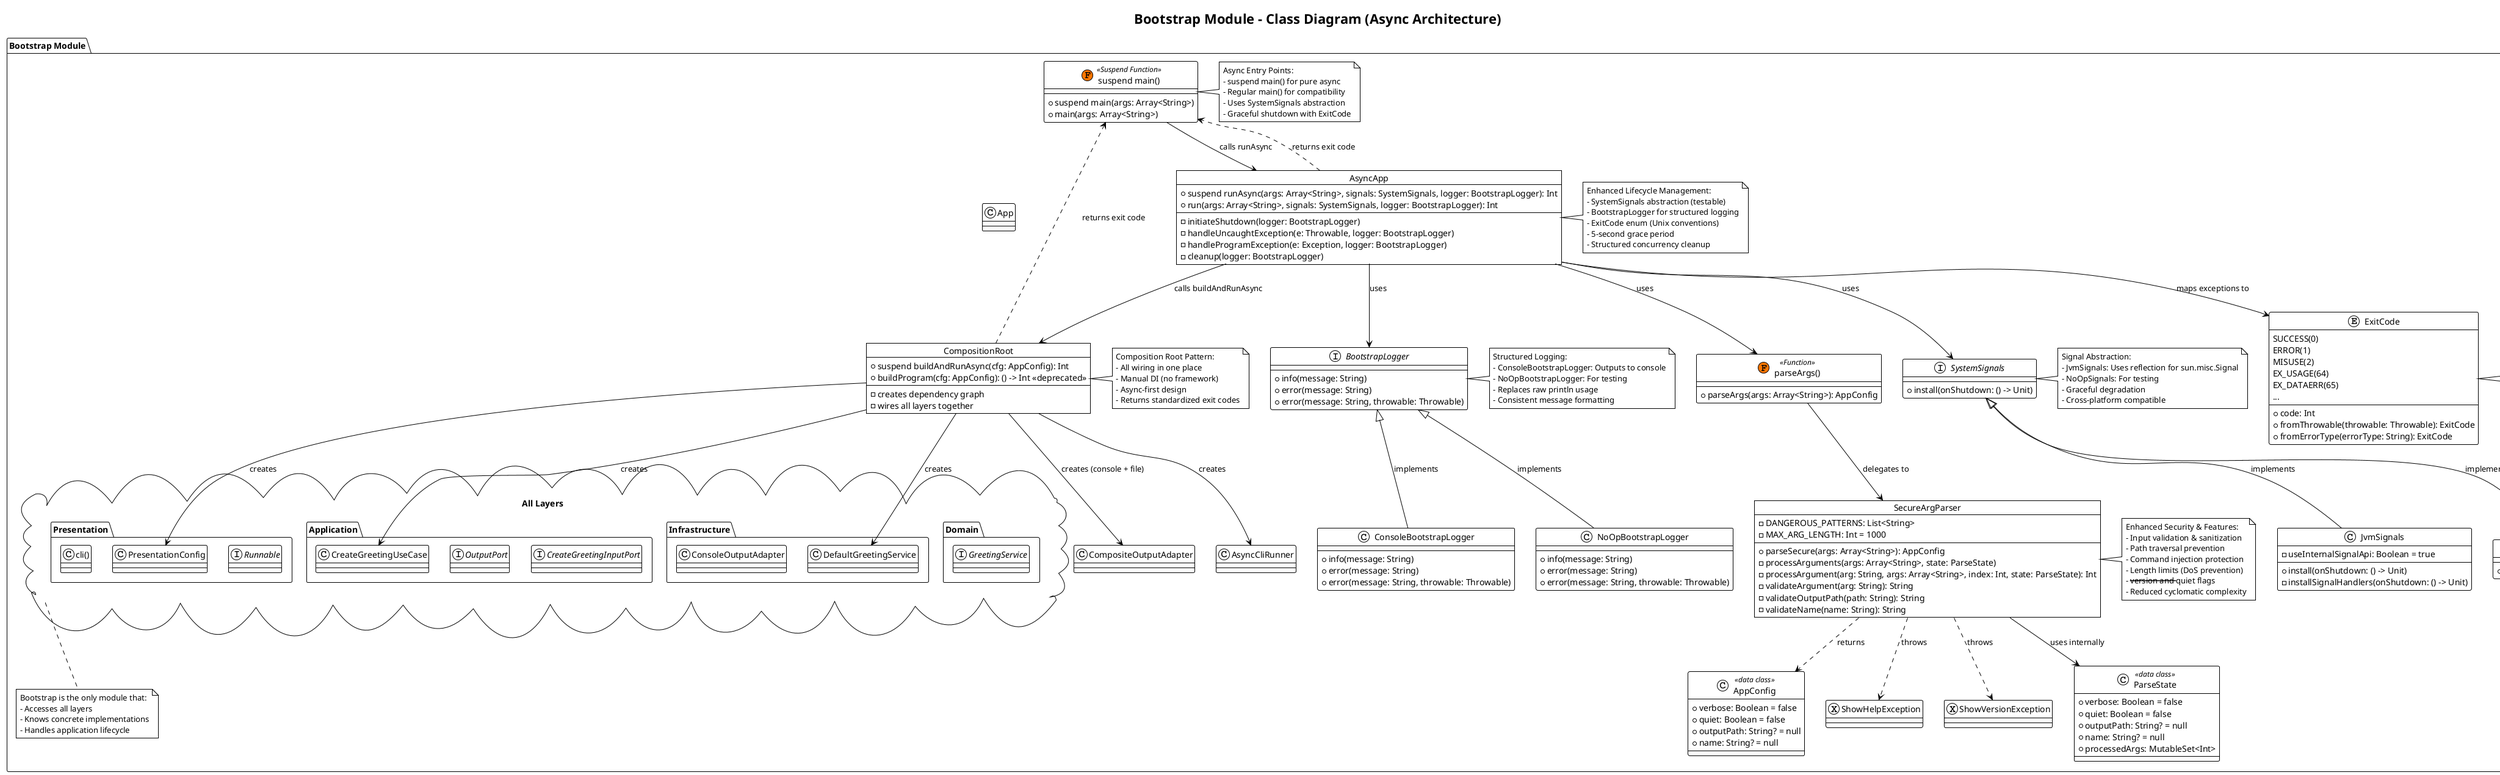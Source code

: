 @startuml bootstrap-module-class
!theme plain
title Bootstrap Module - Class Diagram (Async Architecture)

package "Bootstrap Module" {
    class "suspend main()" as Main <<(F,#FF7700) Suspend Function>> {
        + suspend main(args: Array<String>)
        + main(args: Array<String>)
    }
    
    object AsyncApp {
        + suspend runAsync(args: Array<String>, signals: SystemSignals, logger: BootstrapLogger): Int
        + run(args: Array<String>, signals: SystemSignals, logger: BootstrapLogger): Int
        --
        - initiateShutdown(logger: BootstrapLogger)
        - handleUncaughtException(e: Throwable, logger: BootstrapLogger)
        - handleProgramException(e: Exception, logger: BootstrapLogger) 
        - cleanup(logger: BootstrapLogger)
    }
    
    object CompositionRoot {
        + suspend buildAndRunAsync(cfg: AppConfig): Int
        + buildProgram(cfg: AppConfig): () -> Int <<deprecated>>
        --
        - creates dependency graph
        - wires all layers together
    }
    
    object SecureArgParser {
        - DANGEROUS_PATTERNS: List<String>
        - MAX_ARG_LENGTH: Int = 1000
        --
        + parseSecure(args: Array<String>): AppConfig
        - processArguments(args: Array<String>, state: ParseState)
        - processArgument(arg: String, args: Array<String>, index: Int, state: ParseState): Int
        - validateArgument(arg: String): String
        - validateOutputPath(path: String): String
        - validateName(name: String): String
    }
    
    class ParseState <<data class>> {
        + verbose: Boolean = false
        + quiet: Boolean = false
        + outputPath: String? = null
        + name: String? = null
        + processedArgs: MutableSet<Int>
    }
    
    class AppConfig <<data class>> {
        + verbose: Boolean = false
        + quiet: Boolean = false
        + outputPath: String? = null
        + name: String? = null
    }
    
    interface SystemSignals {
        + install(onShutdown: () -> Unit)
    }
    
    class JvmSignals {
        - useInternalSignalApi: Boolean = true
        --
        + install(onShutdown: () -> Unit)
        - installSignalHandlers(onShutdown: () -> Unit)
    }
    
    class NoOpSignals {
        + install(onShutdown: () -> Unit)
    }
    
    enum ExitCode {
        SUCCESS(0)
        ERROR(1)
        MISUSE(2)
        EX_USAGE(64)
        EX_DATAERR(65)
        ...
        --
        + code: Int
        + fromThrowable(throwable: Throwable): ExitCode
        + fromErrorType(errorType: String): ExitCode
    }
    
    interface BootstrapLogger {
        + info(message: String)
        + error(message: String)
        + error(message: String, throwable: Throwable)
    }
    
    class ConsoleBootstrapLogger {
        + info(message: String)
        + error(message: String)  
        + error(message: String, throwable: Throwable)
    }
    
    class NoOpBootstrapLogger {
        + info(message: String)
        + error(message: String)
        + error(message: String, throwable: Throwable)
    }
    
    class "parseArgs()" as ParseArgs <<(F,#FF7700) Function>> {
        + parseArgs(args: Array<String>): AppConfig
    }
    
    exception ShowHelpException
    exception ShowVersionException

package "All Layers" <<Cloud>> {
    package "Domain" {
        interface GreetingService
    }
    
    package "Application" {
        interface CreateGreetingInputPort
        interface OutputPort
        class CreateGreetingUseCase
    }
    
    package "Infrastructure" {
        class DefaultGreetingService
        class ConsoleOutputAdapter
    }
    
    package "Presentation" {
        interface Runnable
        class PresentationConfig
        class "cli()" as CLI
    }
}

' Flow relationships
Main --> AsyncApp : "calls runAsync"
AsyncApp --> ParseArgs : uses
ParseArgs --> SecureArgParser : delegates to
AsyncApp --> CompositionRoot : "calls buildAndRunAsync"
CompositionRoot --> DefaultGreetingService : creates
CompositionRoot --> CompositeOutputAdapter : "creates (console + file)"
CompositionRoot --> CreateGreetingUseCase : creates
CompositionRoot --> AsyncCliRunner : creates
CompositionRoot --> PresentationConfig : creates

' New abstraction relationships
AsyncApp --> SystemSignals : uses
AsyncApp --> BootstrapLogger : uses
AsyncApp --> ExitCode : maps exceptions to
SystemSignals <|-- JvmSignals : implements
SystemSignals <|-- NoOpSignals : implements
BootstrapLogger <|-- ConsoleBootstrapLogger : implements
BootstrapLogger <|-- NoOpBootstrapLogger : implements
SecureArgParser --> ParseState : uses internally
SecureArgParser ..> ShowHelpException : throws
SecureArgParser ..> ShowVersionException : throws

' Return relationships
SecureArgParser ..> AppConfig : returns
CompositionRoot ..> Main : "returns exit code"
AsyncApp ..> Main : "returns exit code"

' Notes
note right of Main
    Async Entry Points:
    - suspend main() for pure async
    - Regular main() for compatibility
    - Uses SystemSignals abstraction
    - Graceful shutdown with ExitCode
end note

note right of AsyncApp
    Enhanced Lifecycle Management:
    - SystemSignals abstraction (testable)
    - BootstrapLogger for structured logging
    - ExitCode enum (Unix conventions)
    - 5-second grace period
    - Structured concurrency cleanup
end note

note right of SystemSignals
    Signal Abstraction:
    - JvmSignals: Uses reflection for sun.misc.Signal
    - NoOpSignals: For testing
    - Graceful degradation
    - Cross-platform compatible
end note

note right of ExitCode
    Centralized Exit Codes:
    - Follows Unix conventions
    - Maps exceptions to codes
    - Maps domain errors to codes
    - Consistent across application
end note

note right of SecureArgParser
    Enhanced Security & Features:
    - Input validation & sanitization
    - Path traversal prevention  
    - Command injection protection
    - Length limits (DoS prevention)
    - --version and --quiet flags
    - Reduced cyclomatic complexity
end note

note right of BootstrapLogger
    Structured Logging:
    - ConsoleBootstrapLogger: Outputs to console
    - NoOpBootstrapLogger: For testing
    - Replaces raw println usage
    - Consistent message formatting
end note

note right of CompositionRoot
    Composition Root Pattern:
    - All wiring in one place
    - Manual DI (no framework)
    - Async-first design
    - Returns standardized exit codes
end note

note bottom of "All Layers"
    Bootstrap is the only module that:
    - Accesses all layers
    - Knows concrete implementations
    - Handles application lifecycle
end note

' Styling
Main -[hidden]- App
App -[hidden]- CompositionRoot

@enduml
